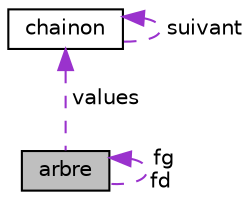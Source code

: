 digraph "arbre"
{
 // LATEX_PDF_SIZE
  edge [fontname="Helvetica",fontsize="10",labelfontname="Helvetica",labelfontsize="10"];
  node [fontname="Helvetica",fontsize="10",shape=record];
  Node1 [label="arbre",height=0.2,width=0.4,color="black", fillcolor="grey75", style="filled", fontcolor="black",tooltip=" "];
  Node1 -> Node1 [dir="back",color="darkorchid3",fontsize="10",style="dashed",label=" fg\nfd" ];
  Node2 -> Node1 [dir="back",color="darkorchid3",fontsize="10",style="dashed",label=" values" ];
  Node2 [label="chainon",height=0.2,width=0.4,color="black", fillcolor="white", style="filled",URL="$structchainon.html",tooltip=" "];
  Node2 -> Node2 [dir="back",color="darkorchid3",fontsize="10",style="dashed",label=" suivant" ];
}
